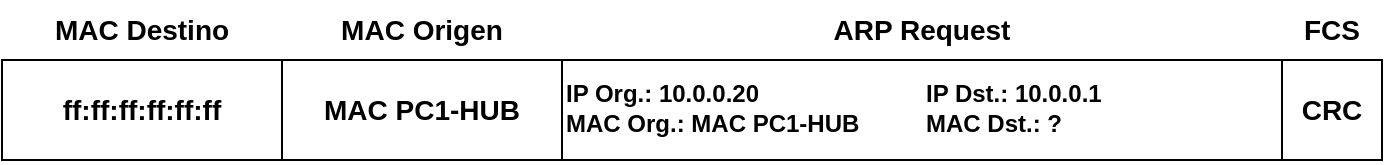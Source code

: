 <mxfile version="28.1.2">
  <diagram name="Página-1" id="EALYHlSjgv20pR83JTLl">
    <mxGraphModel dx="721" dy="471" grid="1" gridSize="10" guides="1" tooltips="1" connect="1" arrows="1" fold="1" page="1" pageScale="1" pageWidth="827" pageHeight="1169" math="0" shadow="0">
      <root>
        <mxCell id="0" />
        <mxCell id="1" parent="0" />
        <mxCell id="Hojz-9U8N31MvjA0aOlw-19" value="" style="rounded=0;whiteSpace=wrap;html=1;" parent="1" vertex="1">
          <mxGeometry x="60" y="370" width="690" height="50" as="geometry" />
        </mxCell>
        <mxCell id="Hojz-9U8N31MvjA0aOlw-20" value="" style="endArrow=none;html=1;rounded=0;" parent="1" edge="1">
          <mxGeometry width="50" height="50" relative="1" as="geometry">
            <mxPoint x="200" y="420" as="sourcePoint" />
            <mxPoint x="200" y="370" as="targetPoint" />
          </mxGeometry>
        </mxCell>
        <mxCell id="Hojz-9U8N31MvjA0aOlw-21" value="MAC Destino" style="text;html=1;align=center;verticalAlign=middle;whiteSpace=wrap;rounded=0;fontStyle=1;fontSize=14;" parent="1" vertex="1">
          <mxGeometry x="60" y="340" width="140" height="30" as="geometry" />
        </mxCell>
        <mxCell id="Hojz-9U8N31MvjA0aOlw-22" value="" style="endArrow=none;html=1;rounded=0;" parent="1" edge="1">
          <mxGeometry width="50" height="50" relative="1" as="geometry">
            <mxPoint x="340" y="420" as="sourcePoint" />
            <mxPoint x="340" y="370" as="targetPoint" />
          </mxGeometry>
        </mxCell>
        <mxCell id="Hojz-9U8N31MvjA0aOlw-24" value="MAC Origen" style="text;html=1;align=center;verticalAlign=middle;whiteSpace=wrap;rounded=0;fontStyle=1;fontSize=14;" parent="1" vertex="1">
          <mxGeometry x="200" y="340" width="140" height="30" as="geometry" />
        </mxCell>
        <mxCell id="Hojz-9U8N31MvjA0aOlw-25" value="ff:ff:ff:ff:ff:ff" style="text;html=1;align=center;verticalAlign=middle;whiteSpace=wrap;rounded=0;fontStyle=1;fontSize=14;" parent="1" vertex="1">
          <mxGeometry x="60" y="370" width="140" height="50" as="geometry" />
        </mxCell>
        <mxCell id="Hojz-9U8N31MvjA0aOlw-26" value="MAC PC1-HUB" style="text;html=1;align=center;verticalAlign=middle;whiteSpace=wrap;rounded=0;fontStyle=1;fontSize=14;" parent="1" vertex="1">
          <mxGeometry x="200" y="370" width="140" height="50" as="geometry" />
        </mxCell>
        <mxCell id="Hojz-9U8N31MvjA0aOlw-28" value="" style="endArrow=none;html=1;rounded=0;" parent="1" edge="1">
          <mxGeometry width="50" height="50" relative="1" as="geometry">
            <mxPoint x="700" y="420" as="sourcePoint" />
            <mxPoint x="700" y="370" as="targetPoint" />
          </mxGeometry>
        </mxCell>
        <mxCell id="Hojz-9U8N31MvjA0aOlw-30" value="CRC" style="text;html=1;align=center;verticalAlign=middle;whiteSpace=wrap;rounded=0;fontStyle=1;fontSize=14;" parent="1" vertex="1">
          <mxGeometry x="700" y="370" width="50" height="50" as="geometry" />
        </mxCell>
        <mxCell id="Hojz-9U8N31MvjA0aOlw-33" value="IP Org.: 10.0.0.20" style="text;html=1;align=left;verticalAlign=middle;whiteSpace=wrap;rounded=0;fontStyle=1;fontSize=12;" parent="1" vertex="1">
          <mxGeometry x="340" y="377" width="180" height="20" as="geometry" />
        </mxCell>
        <mxCell id="Hojz-9U8N31MvjA0aOlw-36" value="FCS" style="text;html=1;align=center;verticalAlign=middle;whiteSpace=wrap;rounded=0;fontStyle=1;fontSize=14;" parent="1" vertex="1">
          <mxGeometry x="700" y="340" width="50" height="30" as="geometry" />
        </mxCell>
        <mxCell id="Hojz-9U8N31MvjA0aOlw-38" value="MAC Org.: MAC PC1-HUB" style="text;html=1;align=left;verticalAlign=middle;whiteSpace=wrap;rounded=0;fontStyle=1;fontSize=12;" parent="1" vertex="1">
          <mxGeometry x="340" y="392" width="180" height="20" as="geometry" />
        </mxCell>
        <mxCell id="Hojz-9U8N31MvjA0aOlw-40" value="IP Dst.: 10.0.0.1" style="text;html=1;align=left;verticalAlign=middle;whiteSpace=wrap;rounded=0;fontStyle=1;fontSize=12;" parent="1" vertex="1">
          <mxGeometry x="520" y="377" width="180" height="20" as="geometry" />
        </mxCell>
        <mxCell id="Hojz-9U8N31MvjA0aOlw-41" value="MAC Dst.: ?" style="text;html=1;align=left;verticalAlign=middle;whiteSpace=wrap;rounded=0;fontStyle=1;fontSize=12;" parent="1" vertex="1">
          <mxGeometry x="520" y="392" width="180" height="20" as="geometry" />
        </mxCell>
        <mxCell id="Hojz-9U8N31MvjA0aOlw-42" value="ARP Request" style="text;html=1;align=center;verticalAlign=middle;whiteSpace=wrap;rounded=0;fontStyle=1;fontSize=14;" parent="1" vertex="1">
          <mxGeometry x="340" y="340" width="360" height="30" as="geometry" />
        </mxCell>
      </root>
    </mxGraphModel>
  </diagram>
</mxfile>
